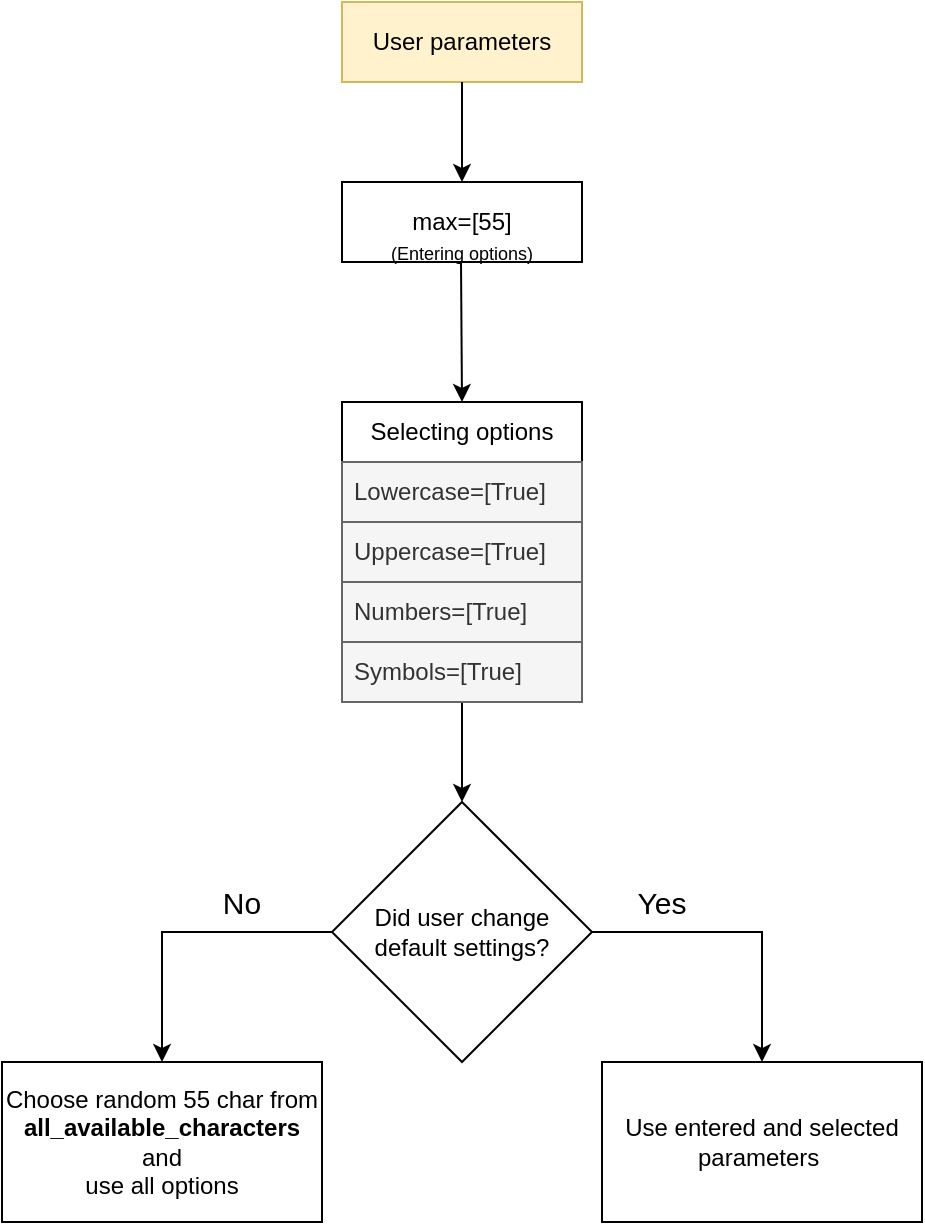 <mxfile version="23.1.8" type="github">
  <diagram name="Page-1" id="N_4NWSx4PDSUiFLjOK5d">
    <mxGraphModel dx="1434" dy="804" grid="1" gridSize="10" guides="1" tooltips="1" connect="1" arrows="1" fold="1" page="1" pageScale="1" pageWidth="827" pageHeight="1169" math="0" shadow="0">
      <root>
        <mxCell id="0" />
        <mxCell id="1" parent="0" />
        <mxCell id="zbF3CzR-IgTavKdsmXYZ-1" value="max=[55]" style="rounded=0;whiteSpace=wrap;html=1;" vertex="1" parent="1">
          <mxGeometry x="240" y="170" width="120" height="40" as="geometry" />
        </mxCell>
        <mxCell id="zbF3CzR-IgTavKdsmXYZ-3" value="User parameters" style="rounded=0;whiteSpace=wrap;html=1;fillColor=#fff2cc;strokeColor=#d6b656;" vertex="1" parent="1">
          <mxGeometry x="240" y="80" width="120" height="40" as="geometry" />
        </mxCell>
        <mxCell id="zbF3CzR-IgTavKdsmXYZ-26" style="edgeStyle=orthogonalEdgeStyle;rounded=0;orthogonalLoop=1;jettySize=auto;html=1;exitX=0.5;exitY=1;exitDx=0;exitDy=0;" edge="1" parent="1" source="zbF3CzR-IgTavKdsmXYZ-7" target="zbF3CzR-IgTavKdsmXYZ-15">
          <mxGeometry relative="1" as="geometry" />
        </mxCell>
        <mxCell id="zbF3CzR-IgTavKdsmXYZ-7" value="Selecting options" style="swimlane;fontStyle=0;childLayout=stackLayout;horizontal=1;startSize=30;horizontalStack=0;resizeParent=1;resizeParentMax=0;resizeLast=0;collapsible=1;marginBottom=0;whiteSpace=wrap;html=1;" vertex="1" parent="1">
          <mxGeometry x="240" y="280" width="120" height="150" as="geometry">
            <mxRectangle x="330" y="150" width="60" height="30" as="alternateBounds" />
          </mxGeometry>
        </mxCell>
        <mxCell id="zbF3CzR-IgTavKdsmXYZ-8" value="Lowercase=[True]" style="text;align=left;verticalAlign=middle;spacingLeft=4;spacingRight=4;overflow=hidden;points=[[0,0.5],[1,0.5]];portConstraint=eastwest;rotatable=0;whiteSpace=wrap;html=1;fillColor=#f5f5f5;fontColor=#333333;strokeColor=#666666;" vertex="1" parent="zbF3CzR-IgTavKdsmXYZ-7">
          <mxGeometry y="30" width="120" height="30" as="geometry" />
        </mxCell>
        <mxCell id="zbF3CzR-IgTavKdsmXYZ-9" value="Uppercase=[True]" style="text;strokeColor=#666666;fillColor=#f5f5f5;align=left;verticalAlign=middle;spacingLeft=4;spacingRight=4;overflow=hidden;points=[[0,0.5],[1,0.5]];portConstraint=eastwest;rotatable=0;whiteSpace=wrap;html=1;fontColor=#333333;" vertex="1" parent="zbF3CzR-IgTavKdsmXYZ-7">
          <mxGeometry y="60" width="120" height="30" as="geometry" />
        </mxCell>
        <mxCell id="zbF3CzR-IgTavKdsmXYZ-11" value="Numbers=[True]" style="text;strokeColor=#666666;fillColor=#f5f5f5;align=left;verticalAlign=middle;spacingLeft=4;spacingRight=4;overflow=hidden;points=[[0,0.5],[1,0.5]];portConstraint=eastwest;rotatable=0;whiteSpace=wrap;html=1;fontColor=#333333;" vertex="1" parent="zbF3CzR-IgTavKdsmXYZ-7">
          <mxGeometry y="90" width="120" height="30" as="geometry" />
        </mxCell>
        <mxCell id="zbF3CzR-IgTavKdsmXYZ-10" value="Symbols=[True]" style="text;align=left;verticalAlign=middle;spacingLeft=4;spacingRight=4;overflow=hidden;points=[[0,0.5],[1,0.5]];portConstraint=eastwest;rotatable=0;whiteSpace=wrap;html=1;fillColor=#f5f5f5;fontColor=#333333;strokeColor=#666666;" vertex="1" parent="zbF3CzR-IgTavKdsmXYZ-7">
          <mxGeometry y="120" width="120" height="30" as="geometry" />
        </mxCell>
        <mxCell id="zbF3CzR-IgTavKdsmXYZ-12" value="&lt;font style=&quot;font-size: 9px;&quot;&gt;(Entering options)&lt;/font&gt;" style="text;html=1;align=center;verticalAlign=middle;whiteSpace=wrap;rounded=0;" vertex="1" parent="1">
          <mxGeometry x="240" y="190" width="120" height="30" as="geometry" />
        </mxCell>
        <mxCell id="zbF3CzR-IgTavKdsmXYZ-13" value="" style="endArrow=classic;html=1;rounded=0;entryX=0.5;entryY=0;entryDx=0;entryDy=0;exitX=0.5;exitY=1;exitDx=0;exitDy=0;strokeColor=default;align=center;verticalAlign=middle;fontFamily=Helvetica;fontSize=11;fontColor=default;labelBackgroundColor=default;" edge="1" parent="1" source="zbF3CzR-IgTavKdsmXYZ-3" target="zbF3CzR-IgTavKdsmXYZ-1">
          <mxGeometry width="50" height="50" relative="1" as="geometry">
            <mxPoint x="290" y="120" as="sourcePoint" />
            <mxPoint x="340" y="70" as="targetPoint" />
          </mxGeometry>
        </mxCell>
        <mxCell id="zbF3CzR-IgTavKdsmXYZ-19" style="edgeStyle=orthogonalEdgeStyle;rounded=0;orthogonalLoop=1;jettySize=auto;html=1;entryX=0.5;entryY=0;entryDx=0;entryDy=0;" edge="1" parent="1" source="zbF3CzR-IgTavKdsmXYZ-15" target="zbF3CzR-IgTavKdsmXYZ-18">
          <mxGeometry relative="1" as="geometry" />
        </mxCell>
        <mxCell id="zbF3CzR-IgTavKdsmXYZ-29" style="edgeStyle=orthogonalEdgeStyle;rounded=0;orthogonalLoop=1;jettySize=auto;html=1;exitX=1;exitY=0.5;exitDx=0;exitDy=0;entryX=0.5;entryY=0;entryDx=0;entryDy=0;" edge="1" parent="1" source="zbF3CzR-IgTavKdsmXYZ-15" target="zbF3CzR-IgTavKdsmXYZ-28">
          <mxGeometry relative="1" as="geometry" />
        </mxCell>
        <mxCell id="zbF3CzR-IgTavKdsmXYZ-15" value="Did user change &lt;br&gt;default settings?" style="rhombus;whiteSpace=wrap;html=1;" vertex="1" parent="1">
          <mxGeometry x="235" y="480" width="130" height="130" as="geometry" />
        </mxCell>
        <mxCell id="zbF3CzR-IgTavKdsmXYZ-18" value="Choose random 55 char from&lt;br&gt;&lt;b&gt;all_available_characters &lt;/b&gt;and &lt;br&gt;use all options" style="rounded=0;whiteSpace=wrap;html=1;" vertex="1" parent="1">
          <mxGeometry x="70" y="610" width="160" height="80" as="geometry" />
        </mxCell>
        <mxCell id="zbF3CzR-IgTavKdsmXYZ-21" value="&lt;font style=&quot;font-size: 15px;&quot;&gt;No&lt;/font&gt;" style="text;html=1;align=center;verticalAlign=middle;whiteSpace=wrap;rounded=0;" vertex="1" parent="1">
          <mxGeometry x="160" y="515" width="60" height="30" as="geometry" />
        </mxCell>
        <mxCell id="zbF3CzR-IgTavKdsmXYZ-25" value="" style="endArrow=classic;html=1;rounded=0;entryX=0.5;entryY=0;entryDx=0;entryDy=0;exitX=0.5;exitY=1;exitDx=0;exitDy=0;strokeColor=default;align=center;verticalAlign=middle;fontFamily=Helvetica;fontSize=11;fontColor=default;labelBackgroundColor=default;" edge="1" parent="1" target="zbF3CzR-IgTavKdsmXYZ-7">
          <mxGeometry width="50" height="50" relative="1" as="geometry">
            <mxPoint x="299.5" y="210" as="sourcePoint" />
            <mxPoint x="299.5" y="260" as="targetPoint" />
          </mxGeometry>
        </mxCell>
        <mxCell id="zbF3CzR-IgTavKdsmXYZ-28" value="Use entered and selected parameters&amp;nbsp;" style="rounded=0;whiteSpace=wrap;html=1;" vertex="1" parent="1">
          <mxGeometry x="370" y="610" width="160" height="80" as="geometry" />
        </mxCell>
        <mxCell id="zbF3CzR-IgTavKdsmXYZ-30" value="&lt;font style=&quot;font-size: 15px;&quot;&gt;Yes&lt;/font&gt;" style="text;html=1;align=center;verticalAlign=middle;whiteSpace=wrap;rounded=0;" vertex="1" parent="1">
          <mxGeometry x="370" y="515" width="60" height="30" as="geometry" />
        </mxCell>
      </root>
    </mxGraphModel>
  </diagram>
</mxfile>
